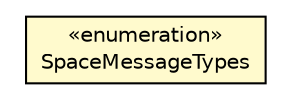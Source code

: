 #!/usr/local/bin/dot
#
# Class diagram 
# Generated by UMLGraph version R5_6-24-gf6e263 (http://www.umlgraph.org/)
#

digraph G {
	edge [fontname="Helvetica",fontsize=10,labelfontname="Helvetica",labelfontsize=10];
	node [fontname="Helvetica",fontsize=10,shape=plaintext];
	nodesep=0.25;
	ranksep=0.5;
	// org.universAAL.middleware.brokers.message.space.SpaceMessage.SpaceMessageTypes
	c363893 [label=<<table title="org.universAAL.middleware.brokers.message.space.SpaceMessage.SpaceMessageTypes" border="0" cellborder="1" cellspacing="0" cellpadding="2" port="p" bgcolor="lemonChiffon" href="./SpaceMessage.SpaceMessageTypes.html">
		<tr><td><table border="0" cellspacing="0" cellpadding="1">
<tr><td align="center" balign="center"> &#171;enumeration&#187; </td></tr>
<tr><td align="center" balign="center"> SpaceMessageTypes </td></tr>
		</table></td></tr>
		</table>>, URL="./SpaceMessage.SpaceMessageTypes.html", fontname="Helvetica", fontcolor="black", fontsize=10.0];
}


